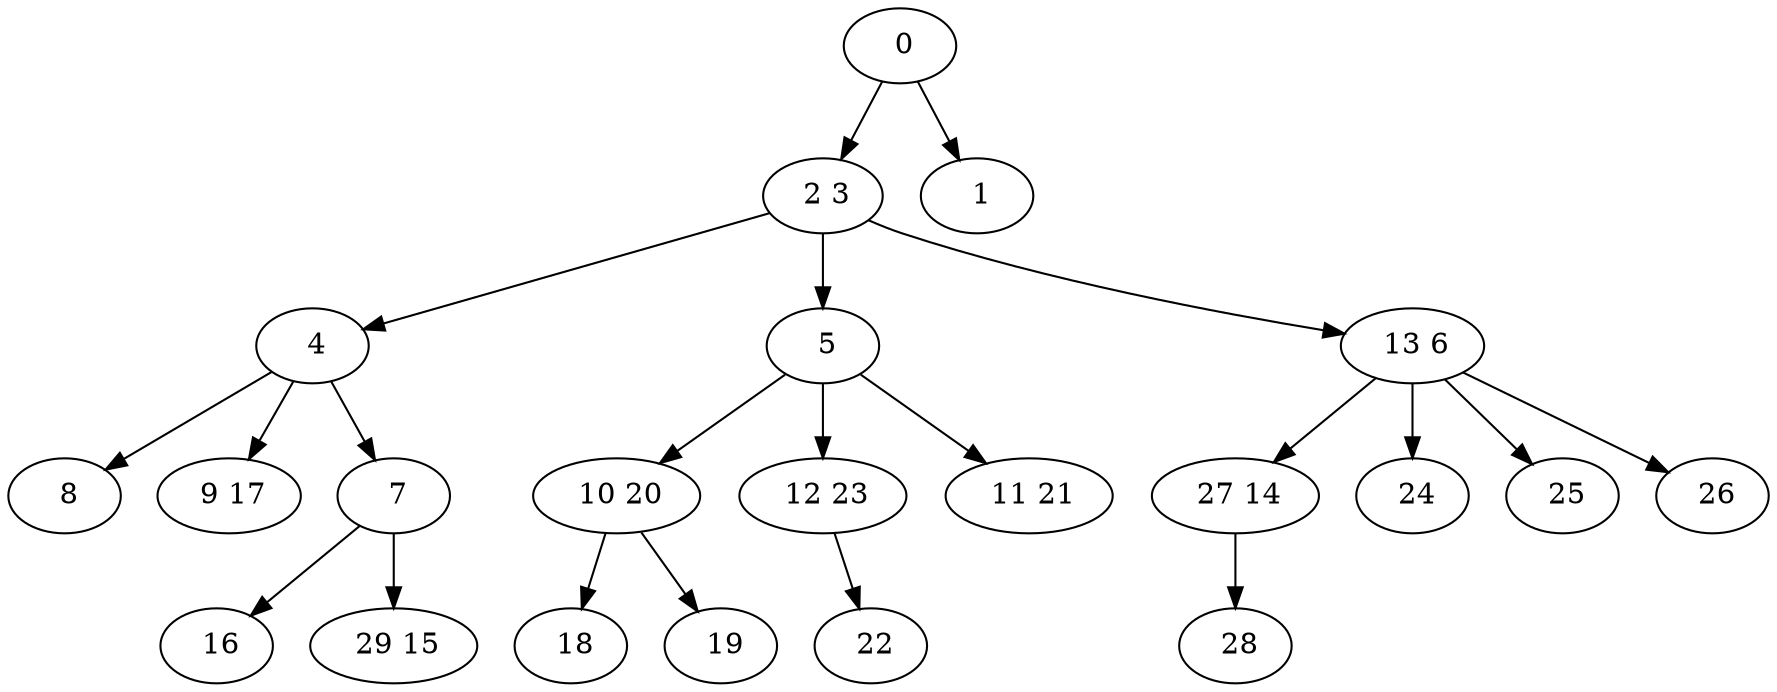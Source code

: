 digraph mytree {
" 0" -> " 2 3";
" 0" -> " 1";
" 2 3" -> " 4";
" 2 3" -> " 5";
" 2 3" -> " 13 6";
" 4" -> " 8";
" 4" -> " 9 17";
" 4" -> " 7";
" 8";
" 9 17";
" 5" -> " 10 20";
" 5" -> " 12 23";
" 5" -> " 11 21";
" 10 20" -> " 18";
" 10 20" -> " 19";
" 12 23" -> " 22";
" 7" -> " 16";
" 7" -> " 29 15";
" 16";
" 29 15";
" 18";
" 19";
" 22";
" 13 6" -> " 27 14";
" 13 6" -> " 24";
" 13 6" -> " 25";
" 13 6" -> " 26";
" 27 14" -> " 28";
" 28";
" 24";
" 25";
" 26";
" 1";
" 11 21";
}
